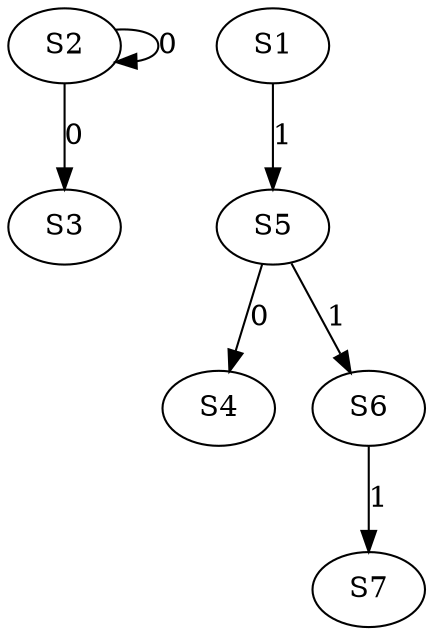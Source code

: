 strict digraph {
	S2 -> S2 [ label = 0 ];
	S2 -> S3 [ label = 0 ];
	S5 -> S4 [ label = 0 ];
	S1 -> S5 [ label = 1 ];
	S5 -> S6 [ label = 1 ];
	S6 -> S7 [ label = 1 ];
}